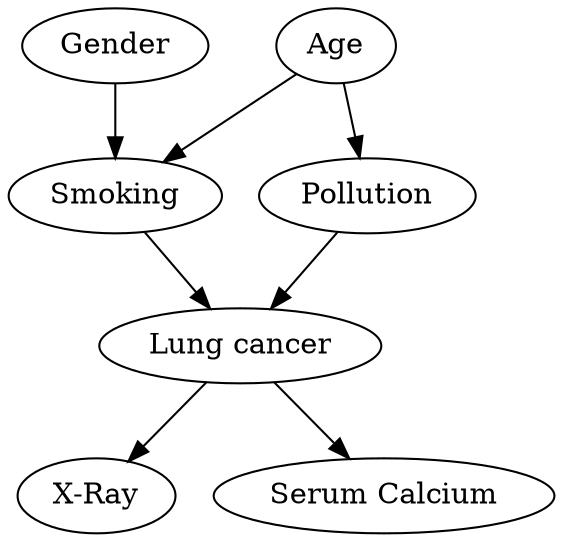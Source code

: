 // Chances for lung cancer
digraph {
	L [label="Lung cancer"]
	G [label=Gender]
	A [label=Age]
	S [label=Smoking]
	P [label=Pollution]
	X [label="X-Ray"]
	C [label="Serum Calcium"]
	A -> S
	G -> S
	A -> P
	S -> L
	P -> L
	L -> X
	L -> C
}
